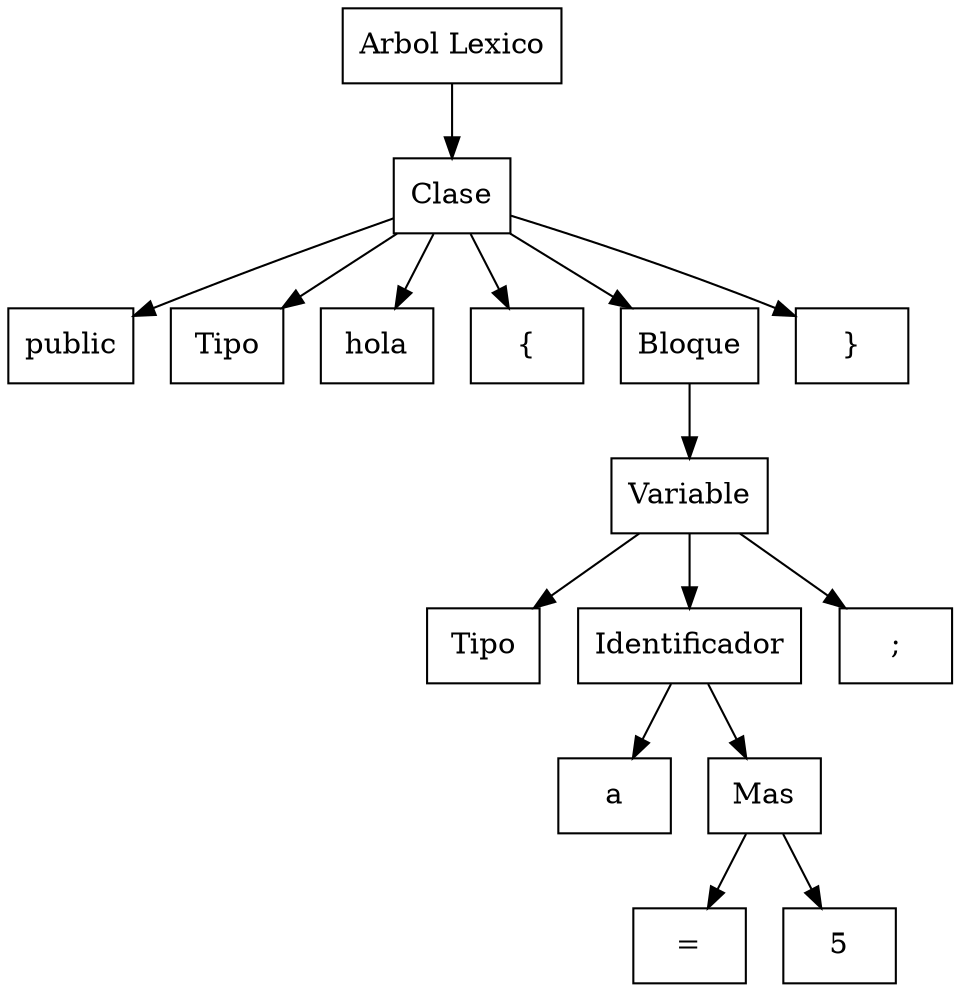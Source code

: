 digraph G{

 	node[shape=box]; 
	rankdir=UD;
	nodo0[label="Arbol Lexico"];
	nodo1[label="Clase"];
	nodo0 ->nodo1;
	nodo2[label="public"];
	nodo1 -> nodo2;
	nodo3[label="Tipo"];
	nodo1 -> nodo3;
	nodo4[label="hola"];
	nodo1 -> nodo4;
	nodo5[label="{"];
	nodo1 -> nodo5;
	nodo6[label="Bloque"];
	nodo1 -> nodo6;
	nodo7[label="Variable"];
	nodo6 -> nodo7;
	nodo8[label="Tipo"];
	nodo7 -> nodo8;
	nodo9[label="Identificador"];
	nodo7 -> nodo9;
	nodo10[label="a"];
	nodo9 -> nodo10;
	nodo11[label="Mas"];
	nodo9 -> nodo11;
	nodo12[label="="];
	nodo11 -> nodo12;
	nodo13[label="5"];
	nodo11 -> nodo13;
	nodo14[label=";"];
	nodo7 -> nodo14;
	nodo15[label="}"];
	nodo1 -> nodo15;

}